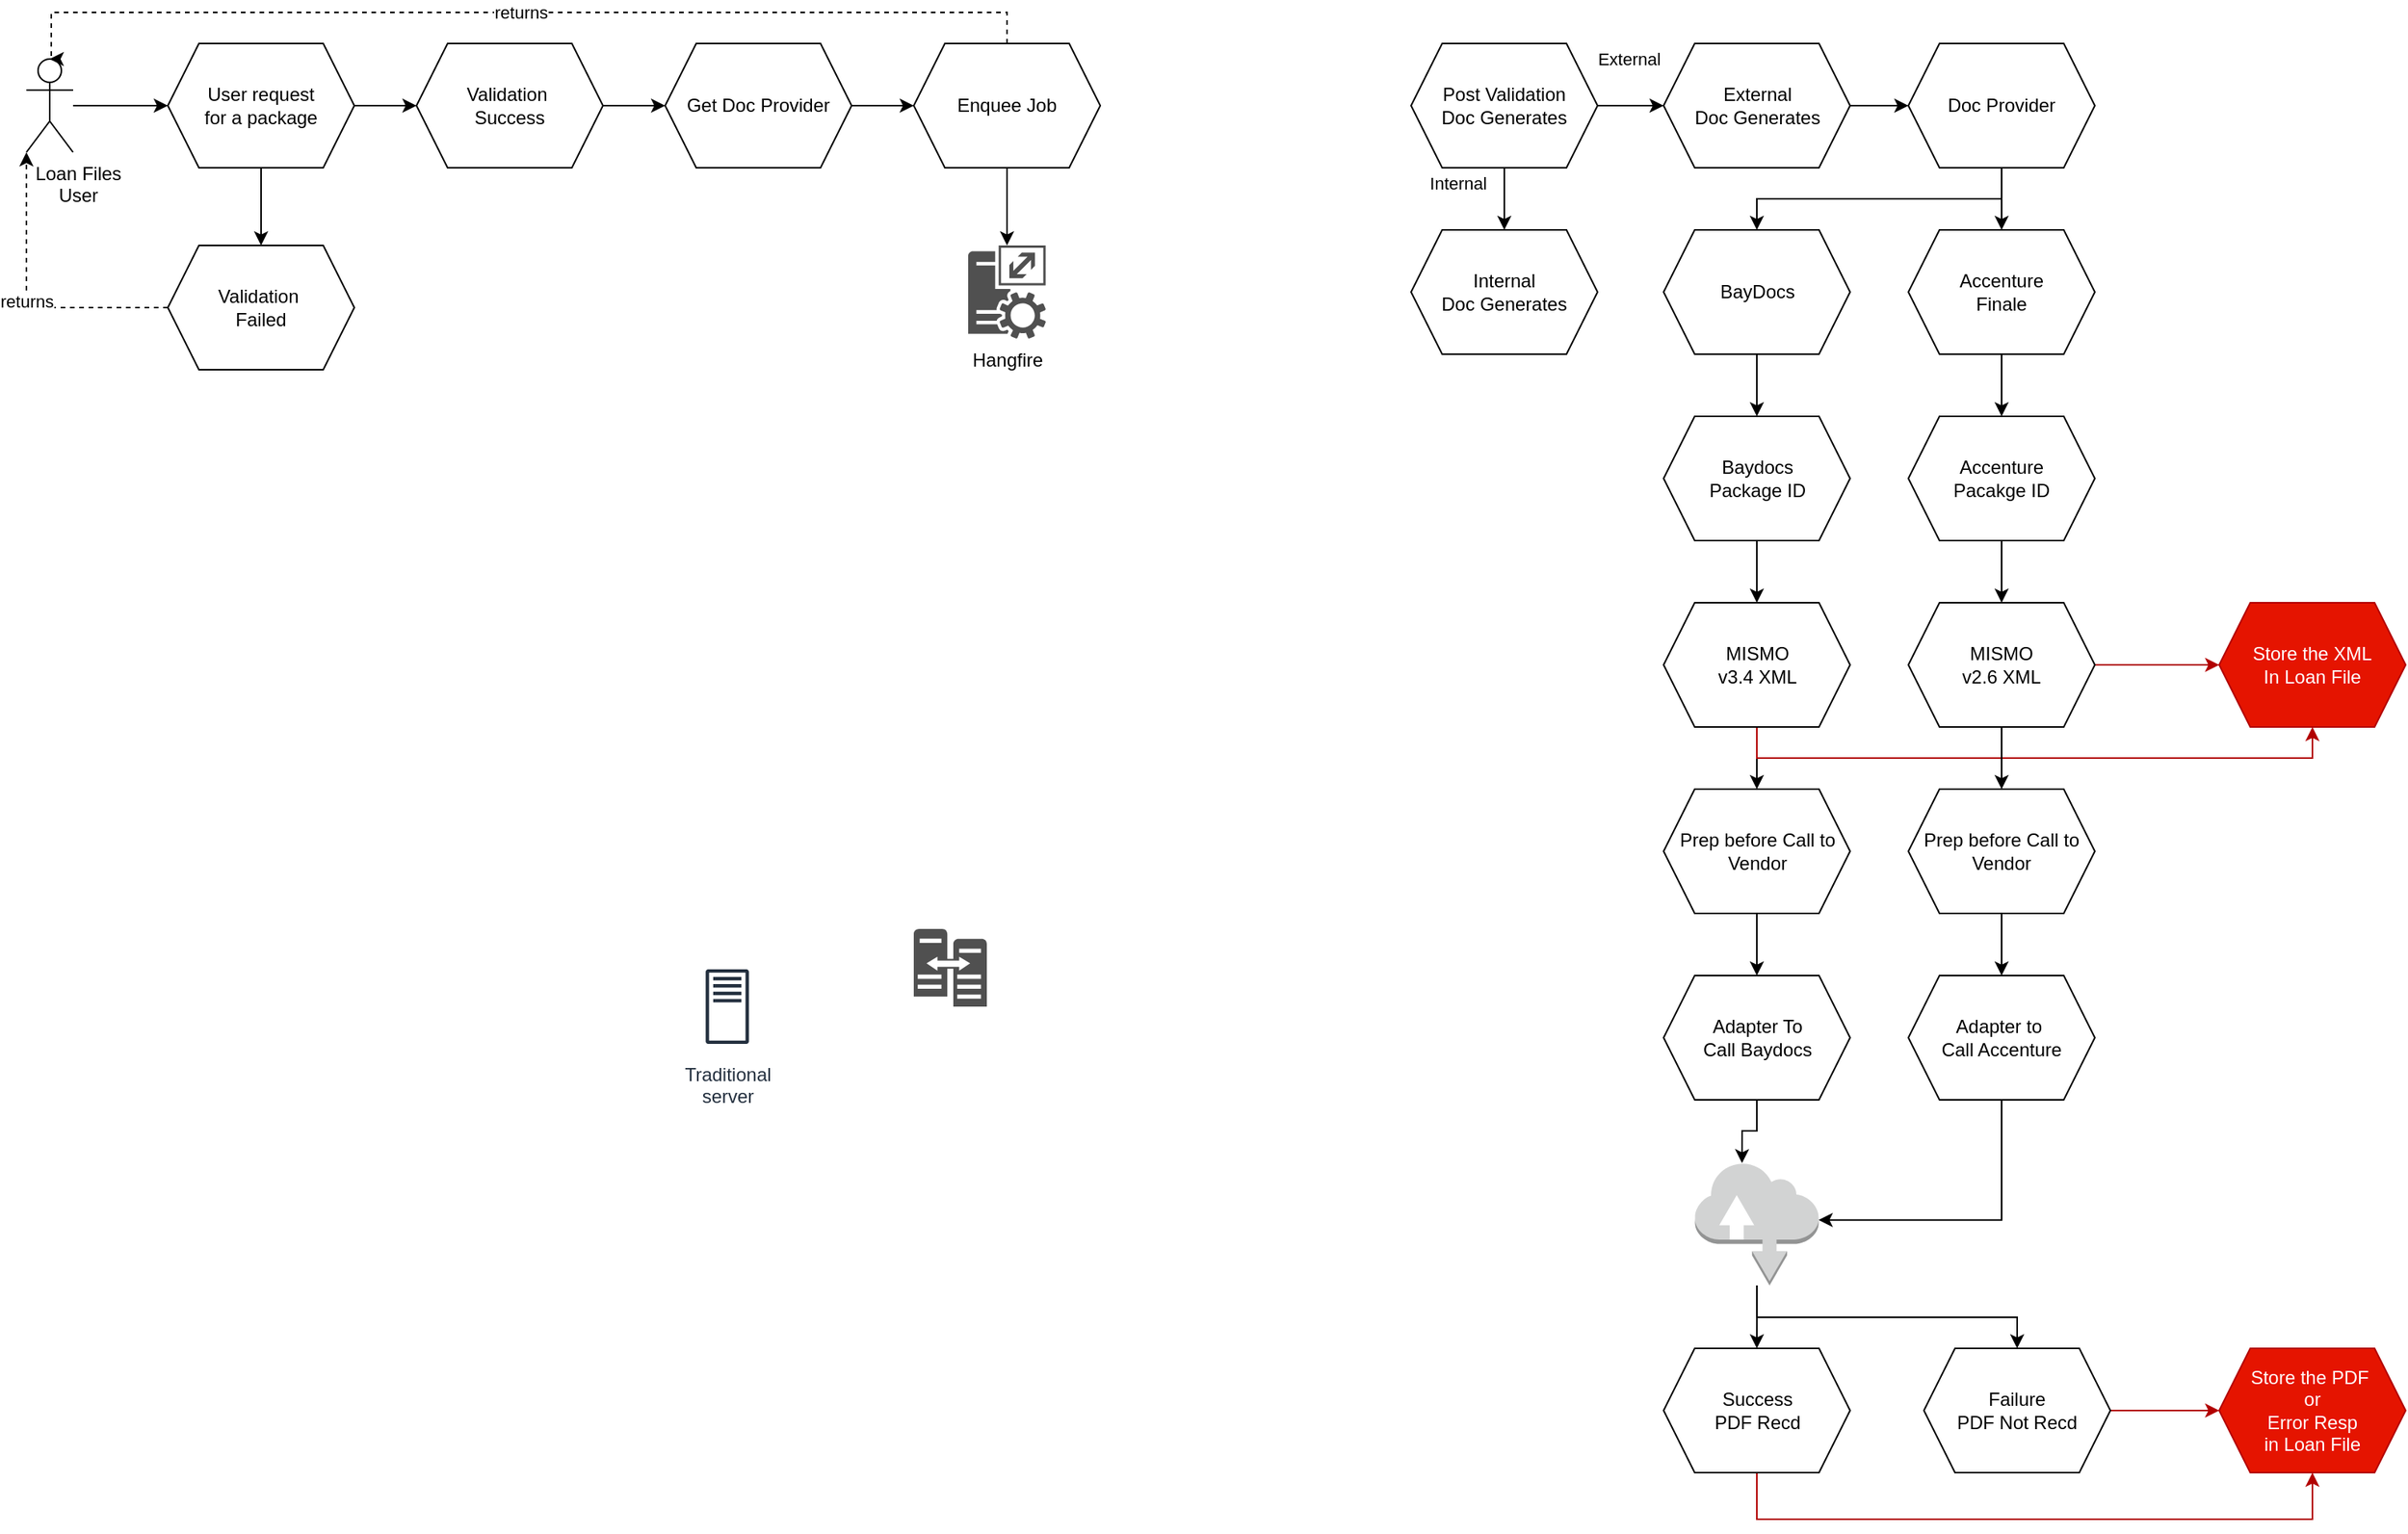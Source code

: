 <mxfile version="14.4.2" type="github">
  <diagram id="5juPxeoqqTJk6rbSkrIf" name="Page-1">
    <mxGraphModel dx="2272" dy="794" grid="1" gridSize="10" guides="1" tooltips="1" connect="1" arrows="1" fold="1" page="1" pageScale="1" pageWidth="850" pageHeight="1100" math="0" shadow="0">
      <root>
        <mxCell id="0" />
        <mxCell id="1" parent="0" />
        <mxCell id="0zxNCpDedVLn85YkthtU-3" value="External" style="edgeStyle=orthogonalEdgeStyle;rounded=0;orthogonalLoop=1;jettySize=auto;html=1;" parent="1" source="0zxNCpDedVLn85YkthtU-1" target="0zxNCpDedVLn85YkthtU-2" edge="1">
          <mxGeometry x="-0.059" y="30" relative="1" as="geometry">
            <mxPoint as="offset" />
          </mxGeometry>
        </mxCell>
        <mxCell id="0zxNCpDedVLn85YkthtU-5" value="Internal" style="edgeStyle=orthogonalEdgeStyle;rounded=0;orthogonalLoop=1;jettySize=auto;html=1;" parent="1" source="0zxNCpDedVLn85YkthtU-1" target="0zxNCpDedVLn85YkthtU-4" edge="1">
          <mxGeometry x="-0.5" y="-30" relative="1" as="geometry">
            <mxPoint as="offset" />
          </mxGeometry>
        </mxCell>
        <mxCell id="0zxNCpDedVLn85YkthtU-1" value="Post Validation &lt;br&gt;Doc Generates" style="shape=hexagon;perimeter=hexagonPerimeter2;whiteSpace=wrap;html=1;fixedSize=1;" parent="1" vertex="1">
          <mxGeometry x="80" y="40" width="120" height="80" as="geometry" />
        </mxCell>
        <mxCell id="0zxNCpDedVLn85YkthtU-7" value="" style="edgeStyle=orthogonalEdgeStyle;rounded=0;orthogonalLoop=1;jettySize=auto;html=1;" parent="1" source="0zxNCpDedVLn85YkthtU-2" target="0zxNCpDedVLn85YkthtU-6" edge="1">
          <mxGeometry relative="1" as="geometry" />
        </mxCell>
        <mxCell id="0zxNCpDedVLn85YkthtU-2" value="External&lt;br&gt;Doc Generates" style="shape=hexagon;perimeter=hexagonPerimeter2;whiteSpace=wrap;html=1;fixedSize=1;" parent="1" vertex="1">
          <mxGeometry x="242.5" y="40" width="120" height="80" as="geometry" />
        </mxCell>
        <mxCell id="0zxNCpDedVLn85YkthtU-4" value="Internal &lt;br&gt;Doc Generates" style="shape=hexagon;perimeter=hexagonPerimeter2;whiteSpace=wrap;html=1;fixedSize=1;" parent="1" vertex="1">
          <mxGeometry x="80" y="160" width="120" height="80" as="geometry" />
        </mxCell>
        <mxCell id="0zxNCpDedVLn85YkthtU-20" style="edgeStyle=orthogonalEdgeStyle;rounded=0;orthogonalLoop=1;jettySize=auto;html=1;entryX=0.5;entryY=0;entryDx=0;entryDy=0;" parent="1" source="0zxNCpDedVLn85YkthtU-6" target="0zxNCpDedVLn85YkthtU-8" edge="1">
          <mxGeometry relative="1" as="geometry">
            <Array as="points">
              <mxPoint x="460" y="140" />
              <mxPoint x="303" y="140" />
            </Array>
          </mxGeometry>
        </mxCell>
        <mxCell id="0zxNCpDedVLn85YkthtU-21" style="edgeStyle=orthogonalEdgeStyle;rounded=0;orthogonalLoop=1;jettySize=auto;html=1;entryX=0.5;entryY=0;entryDx=0;entryDy=0;" parent="1" source="0zxNCpDedVLn85YkthtU-6" target="0zxNCpDedVLn85YkthtU-10" edge="1">
          <mxGeometry relative="1" as="geometry" />
        </mxCell>
        <mxCell id="0zxNCpDedVLn85YkthtU-6" value="Doc Provider" style="shape=hexagon;perimeter=hexagonPerimeter2;whiteSpace=wrap;html=1;fixedSize=1;" parent="1" vertex="1">
          <mxGeometry x="400" y="40" width="120" height="80" as="geometry" />
        </mxCell>
        <mxCell id="0zxNCpDedVLn85YkthtU-13" value="" style="edgeStyle=orthogonalEdgeStyle;rounded=0;orthogonalLoop=1;jettySize=auto;html=1;" parent="1" source="0zxNCpDedVLn85YkthtU-8" target="0zxNCpDedVLn85YkthtU-12" edge="1">
          <mxGeometry relative="1" as="geometry" />
        </mxCell>
        <mxCell id="0zxNCpDedVLn85YkthtU-8" value="BayDocs" style="shape=hexagon;perimeter=hexagonPerimeter2;whiteSpace=wrap;html=1;fixedSize=1;" parent="1" vertex="1">
          <mxGeometry x="242.5" y="160" width="120" height="80" as="geometry" />
        </mxCell>
        <mxCell id="0zxNCpDedVLn85YkthtU-15" value="" style="edgeStyle=orthogonalEdgeStyle;rounded=0;orthogonalLoop=1;jettySize=auto;html=1;" parent="1" source="0zxNCpDedVLn85YkthtU-10" target="0zxNCpDedVLn85YkthtU-14" edge="1">
          <mxGeometry relative="1" as="geometry" />
        </mxCell>
        <mxCell id="0zxNCpDedVLn85YkthtU-10" value="Accenture&lt;br&gt;Finale" style="shape=hexagon;perimeter=hexagonPerimeter2;whiteSpace=wrap;html=1;fixedSize=1;" parent="1" vertex="1">
          <mxGeometry x="400" y="160" width="120" height="80" as="geometry" />
        </mxCell>
        <mxCell id="0zxNCpDedVLn85YkthtU-17" value="" style="edgeStyle=orthogonalEdgeStyle;rounded=0;orthogonalLoop=1;jettySize=auto;html=1;" parent="1" source="0zxNCpDedVLn85YkthtU-12" target="0zxNCpDedVLn85YkthtU-16" edge="1">
          <mxGeometry relative="1" as="geometry" />
        </mxCell>
        <mxCell id="0zxNCpDedVLn85YkthtU-12" value="Baydocs&lt;br&gt;Package ID" style="shape=hexagon;perimeter=hexagonPerimeter2;whiteSpace=wrap;html=1;fixedSize=1;" parent="1" vertex="1">
          <mxGeometry x="242.5" y="280" width="120" height="80" as="geometry" />
        </mxCell>
        <mxCell id="0zxNCpDedVLn85YkthtU-19" value="" style="edgeStyle=orthogonalEdgeStyle;rounded=0;orthogonalLoop=1;jettySize=auto;html=1;" parent="1" source="0zxNCpDedVLn85YkthtU-14" target="0zxNCpDedVLn85YkthtU-18" edge="1">
          <mxGeometry relative="1" as="geometry" />
        </mxCell>
        <mxCell id="0zxNCpDedVLn85YkthtU-14" value="Accenture &lt;br&gt;Pacakge ID" style="shape=hexagon;perimeter=hexagonPerimeter2;whiteSpace=wrap;html=1;fixedSize=1;" parent="1" vertex="1">
          <mxGeometry x="400" y="280" width="120" height="80" as="geometry" />
        </mxCell>
        <mxCell id="0zxNCpDedVLn85YkthtU-23" value="" style="edgeStyle=orthogonalEdgeStyle;rounded=0;orthogonalLoop=1;jettySize=auto;html=1;" parent="1" source="0zxNCpDedVLn85YkthtU-16" target="0zxNCpDedVLn85YkthtU-22" edge="1">
          <mxGeometry relative="1" as="geometry" />
        </mxCell>
        <mxCell id="0zxNCpDedVLn85YkthtU-42" style="edgeStyle=orthogonalEdgeStyle;rounded=0;orthogonalLoop=1;jettySize=auto;html=1;entryX=0.5;entryY=1;entryDx=0;entryDy=0;fillColor=#e51400;strokeColor=#B20000;" parent="1" source="0zxNCpDedVLn85YkthtU-16" target="0zxNCpDedVLn85YkthtU-39" edge="1">
          <mxGeometry relative="1" as="geometry">
            <Array as="points">
              <mxPoint x="303" y="500" />
              <mxPoint x="660" y="500" />
            </Array>
          </mxGeometry>
        </mxCell>
        <mxCell id="0zxNCpDedVLn85YkthtU-16" value="MISMO&lt;br&gt;v3.4 XML" style="shape=hexagon;perimeter=hexagonPerimeter2;whiteSpace=wrap;html=1;fixedSize=1;" parent="1" vertex="1">
          <mxGeometry x="242.5" y="400" width="120" height="80" as="geometry" />
        </mxCell>
        <mxCell id="0zxNCpDedVLn85YkthtU-25" value="" style="edgeStyle=orthogonalEdgeStyle;rounded=0;orthogonalLoop=1;jettySize=auto;html=1;" parent="1" source="0zxNCpDedVLn85YkthtU-18" target="0zxNCpDedVLn85YkthtU-24" edge="1">
          <mxGeometry relative="1" as="geometry" />
        </mxCell>
        <mxCell id="0zxNCpDedVLn85YkthtU-40" value="" style="edgeStyle=orthogonalEdgeStyle;rounded=0;orthogonalLoop=1;jettySize=auto;html=1;fillColor=#e51400;strokeColor=#B20000;" parent="1" source="0zxNCpDedVLn85YkthtU-18" target="0zxNCpDedVLn85YkthtU-39" edge="1">
          <mxGeometry relative="1" as="geometry" />
        </mxCell>
        <mxCell id="0zxNCpDedVLn85YkthtU-18" value="MISMO&lt;br&gt;v2.6 XML" style="shape=hexagon;perimeter=hexagonPerimeter2;whiteSpace=wrap;html=1;fixedSize=1;" parent="1" vertex="1">
          <mxGeometry x="400" y="400" width="120" height="80" as="geometry" />
        </mxCell>
        <mxCell id="0zxNCpDedVLn85YkthtU-27" value="" style="edgeStyle=orthogonalEdgeStyle;rounded=0;orthogonalLoop=1;jettySize=auto;html=1;" parent="1" source="0zxNCpDedVLn85YkthtU-22" target="0zxNCpDedVLn85YkthtU-26" edge="1">
          <mxGeometry relative="1" as="geometry" />
        </mxCell>
        <mxCell id="0zxNCpDedVLn85YkthtU-22" value="Prep before Call to Vendor" style="shape=hexagon;perimeter=hexagonPerimeter2;whiteSpace=wrap;html=1;fixedSize=1;" parent="1" vertex="1">
          <mxGeometry x="242.5" y="520" width="120" height="80" as="geometry" />
        </mxCell>
        <mxCell id="0zxNCpDedVLn85YkthtU-30" value="" style="edgeStyle=orthogonalEdgeStyle;rounded=0;orthogonalLoop=1;jettySize=auto;html=1;" parent="1" source="0zxNCpDedVLn85YkthtU-24" target="0zxNCpDedVLn85YkthtU-29" edge="1">
          <mxGeometry relative="1" as="geometry" />
        </mxCell>
        <mxCell id="0zxNCpDedVLn85YkthtU-24" value="Prep before Call to Vendor" style="shape=hexagon;perimeter=hexagonPerimeter2;whiteSpace=wrap;html=1;fixedSize=1;" parent="1" vertex="1">
          <mxGeometry x="400" y="520" width="120" height="80" as="geometry" />
        </mxCell>
        <mxCell id="0zxNCpDedVLn85YkthtU-34" style="edgeStyle=orthogonalEdgeStyle;rounded=0;orthogonalLoop=1;jettySize=auto;html=1;entryX=0.38;entryY=0.01;entryDx=0;entryDy=0;entryPerimeter=0;" parent="1" source="0zxNCpDedVLn85YkthtU-26" target="0zxNCpDedVLn85YkthtU-28" edge="1">
          <mxGeometry relative="1" as="geometry" />
        </mxCell>
        <mxCell id="0zxNCpDedVLn85YkthtU-26" value="Adapter To&lt;br&gt;Call Baydocs" style="shape=hexagon;perimeter=hexagonPerimeter2;whiteSpace=wrap;html=1;fixedSize=1;" parent="1" vertex="1">
          <mxGeometry x="242.5" y="640" width="120" height="80" as="geometry" />
        </mxCell>
        <mxCell id="0zxNCpDedVLn85YkthtU-35" style="edgeStyle=orthogonalEdgeStyle;rounded=0;orthogonalLoop=1;jettySize=auto;html=1;entryX=0.5;entryY=0;entryDx=0;entryDy=0;" parent="1" source="0zxNCpDedVLn85YkthtU-28" target="0zxNCpDedVLn85YkthtU-31" edge="1">
          <mxGeometry relative="1" as="geometry" />
        </mxCell>
        <mxCell id="0zxNCpDedVLn85YkthtU-37" style="edgeStyle=orthogonalEdgeStyle;rounded=0;orthogonalLoop=1;jettySize=auto;html=1;entryX=0.5;entryY=0;entryDx=0;entryDy=0;" parent="1" source="0zxNCpDedVLn85YkthtU-28" target="0zxNCpDedVLn85YkthtU-36" edge="1">
          <mxGeometry relative="1" as="geometry">
            <Array as="points">
              <mxPoint x="303" y="860" />
              <mxPoint x="470" y="860" />
            </Array>
          </mxGeometry>
        </mxCell>
        <mxCell id="0zxNCpDedVLn85YkthtU-28" value="" style="outlineConnect=0;dashed=0;verticalLabelPosition=bottom;verticalAlign=top;align=center;html=1;shape=mxgraph.aws3.internet;fillColor=#D2D3D3;gradientColor=none;" parent="1" vertex="1">
          <mxGeometry x="262.75" y="760" width="79.5" height="79.5" as="geometry" />
        </mxCell>
        <mxCell id="0zxNCpDedVLn85YkthtU-38" style="edgeStyle=orthogonalEdgeStyle;rounded=0;orthogonalLoop=1;jettySize=auto;html=1;entryX=1;entryY=0.47;entryDx=0;entryDy=0;entryPerimeter=0;" parent="1" source="0zxNCpDedVLn85YkthtU-29" target="0zxNCpDedVLn85YkthtU-28" edge="1">
          <mxGeometry relative="1" as="geometry">
            <Array as="points">
              <mxPoint x="460" y="797" />
            </Array>
          </mxGeometry>
        </mxCell>
        <mxCell id="0zxNCpDedVLn85YkthtU-29" value="Adapter to&amp;nbsp;&lt;br&gt;Call Accenture" style="shape=hexagon;perimeter=hexagonPerimeter2;whiteSpace=wrap;html=1;fixedSize=1;" parent="1" vertex="1">
          <mxGeometry x="400" y="640" width="120" height="80" as="geometry" />
        </mxCell>
        <mxCell id="0zxNCpDedVLn85YkthtU-44" style="edgeStyle=orthogonalEdgeStyle;rounded=0;orthogonalLoop=1;jettySize=auto;html=1;entryX=0.5;entryY=1;entryDx=0;entryDy=0;fillColor=#e51400;strokeColor=#B20000;" parent="1" source="0zxNCpDedVLn85YkthtU-31" target="0zxNCpDedVLn85YkthtU-43" edge="1">
          <mxGeometry relative="1" as="geometry">
            <Array as="points">
              <mxPoint x="303" y="990" />
              <mxPoint x="660" y="990" />
            </Array>
          </mxGeometry>
        </mxCell>
        <mxCell id="0zxNCpDedVLn85YkthtU-31" value="Success&lt;br&gt;PDF Recd" style="shape=hexagon;perimeter=hexagonPerimeter2;whiteSpace=wrap;html=1;fixedSize=1;" parent="1" vertex="1">
          <mxGeometry x="242.5" y="880" width="120" height="80" as="geometry" />
        </mxCell>
        <mxCell id="0zxNCpDedVLn85YkthtU-45" style="edgeStyle=orthogonalEdgeStyle;rounded=0;orthogonalLoop=1;jettySize=auto;html=1;entryX=0;entryY=0.5;entryDx=0;entryDy=0;fillColor=#e51400;strokeColor=#B20000;" parent="1" source="0zxNCpDedVLn85YkthtU-36" target="0zxNCpDedVLn85YkthtU-43" edge="1">
          <mxGeometry relative="1" as="geometry" />
        </mxCell>
        <mxCell id="0zxNCpDedVLn85YkthtU-36" value="Failure&lt;br&gt;PDF Not Recd" style="shape=hexagon;perimeter=hexagonPerimeter2;whiteSpace=wrap;html=1;fixedSize=1;" parent="1" vertex="1">
          <mxGeometry x="410" y="880" width="120" height="80" as="geometry" />
        </mxCell>
        <mxCell id="0zxNCpDedVLn85YkthtU-39" value="Store the XML&lt;br&gt;In Loan File" style="shape=hexagon;perimeter=hexagonPerimeter2;whiteSpace=wrap;html=1;fixedSize=1;fillColor=#e51400;strokeColor=#B20000;fontColor=#ffffff;" parent="1" vertex="1">
          <mxGeometry x="600" y="400" width="120" height="80" as="geometry" />
        </mxCell>
        <mxCell id="0zxNCpDedVLn85YkthtU-43" value="Store the PDF&amp;nbsp;&lt;br&gt;or &lt;br&gt;Error Resp&lt;br&gt;in Loan File" style="shape=hexagon;perimeter=hexagonPerimeter2;whiteSpace=wrap;html=1;fixedSize=1;fillColor=#e51400;strokeColor=#B20000;fontColor=#ffffff;" parent="1" vertex="1">
          <mxGeometry x="600" y="880" width="120" height="80" as="geometry" />
        </mxCell>
        <mxCell id="0zxNCpDedVLn85YkthtU-50" value="" style="edgeStyle=orthogonalEdgeStyle;rounded=0;orthogonalLoop=1;jettySize=auto;html=1;" parent="1" source="0zxNCpDedVLn85YkthtU-46" target="0zxNCpDedVLn85YkthtU-49" edge="1">
          <mxGeometry relative="1" as="geometry" />
        </mxCell>
        <mxCell id="0zxNCpDedVLn85YkthtU-56" style="edgeStyle=orthogonalEdgeStyle;rounded=0;orthogonalLoop=1;jettySize=auto;html=1;entryX=0.5;entryY=0;entryDx=0;entryDy=0;" parent="1" source="0zxNCpDedVLn85YkthtU-46" target="0zxNCpDedVLn85YkthtU-52" edge="1">
          <mxGeometry relative="1" as="geometry" />
        </mxCell>
        <mxCell id="0zxNCpDedVLn85YkthtU-46" value="User request&lt;br&gt;for a package" style="shape=hexagon;perimeter=hexagonPerimeter2;whiteSpace=wrap;html=1;fixedSize=1;" parent="1" vertex="1">
          <mxGeometry x="-720" y="40" width="120" height="80" as="geometry" />
        </mxCell>
        <mxCell id="sQC9BKvYQwO3YxjcOTNA-5" style="edgeStyle=orthogonalEdgeStyle;rounded=0;orthogonalLoop=1;jettySize=auto;html=1;entryX=0;entryY=0.5;entryDx=0;entryDy=0;" edge="1" parent="1" source="0zxNCpDedVLn85YkthtU-47" target="0zxNCpDedVLn85YkthtU-46">
          <mxGeometry relative="1" as="geometry" />
        </mxCell>
        <mxCell id="0zxNCpDedVLn85YkthtU-47" value="Loan Files&lt;br&gt;User" style="shape=umlActor;verticalLabelPosition=bottom;verticalAlign=top;html=1;outlineConnect=0;spacingLeft=35;spacingBottom=0;" parent="1" vertex="1">
          <mxGeometry x="-811" y="50" width="30" height="60" as="geometry" />
        </mxCell>
        <mxCell id="0zxNCpDedVLn85YkthtU-60" value="" style="edgeStyle=orthogonalEdgeStyle;rounded=0;orthogonalLoop=1;jettySize=auto;html=1;" parent="1" source="0zxNCpDedVLn85YkthtU-49" target="0zxNCpDedVLn85YkthtU-59" edge="1">
          <mxGeometry relative="1" as="geometry" />
        </mxCell>
        <mxCell id="0zxNCpDedVLn85YkthtU-49" value="Validation&amp;nbsp;&lt;br&gt;Success" style="shape=hexagon;perimeter=hexagonPerimeter2;whiteSpace=wrap;html=1;fixedSize=1;" parent="1" vertex="1">
          <mxGeometry x="-560" y="40" width="120" height="80" as="geometry" />
        </mxCell>
        <mxCell id="0zxNCpDedVLn85YkthtU-58" value="returns" style="edgeStyle=orthogonalEdgeStyle;rounded=0;orthogonalLoop=1;jettySize=auto;html=1;entryX=0;entryY=1;entryDx=0;entryDy=0;entryPerimeter=0;dashed=1;" parent="1" source="0zxNCpDedVLn85YkthtU-52" target="0zxNCpDedVLn85YkthtU-47" edge="1">
          <mxGeometry relative="1" as="geometry" />
        </mxCell>
        <mxCell id="0zxNCpDedVLn85YkthtU-52" value="Validation&amp;nbsp;&lt;br&gt;Failed" style="shape=hexagon;perimeter=hexagonPerimeter2;whiteSpace=wrap;html=1;fixedSize=1;" parent="1" vertex="1">
          <mxGeometry x="-720" y="170" width="120" height="80" as="geometry" />
        </mxCell>
        <mxCell id="0zxNCpDedVLn85YkthtU-67" value="" style="edgeStyle=orthogonalEdgeStyle;rounded=0;orthogonalLoop=1;jettySize=auto;html=1;" parent="1" source="0zxNCpDedVLn85YkthtU-59" target="0zxNCpDedVLn85YkthtU-66" edge="1">
          <mxGeometry relative="1" as="geometry" />
        </mxCell>
        <mxCell id="0zxNCpDedVLn85YkthtU-59" value="Get Doc Provider" style="shape=hexagon;perimeter=hexagonPerimeter2;whiteSpace=wrap;html=1;fixedSize=1;" parent="1" vertex="1">
          <mxGeometry x="-400" y="40" width="120" height="80" as="geometry" />
        </mxCell>
        <mxCell id="0zxNCpDedVLn85YkthtU-61" value="Traditional&#xa;server" style="outlineConnect=0;fontColor=#232F3E;gradientColor=none;strokeColor=#232F3E;fillColor=#ffffff;dashed=0;verticalLabelPosition=bottom;verticalAlign=top;align=center;html=1;fontSize=12;fontStyle=0;aspect=fixed;shape=mxgraph.aws4.resourceIcon;resIcon=mxgraph.aws4.traditional_server;" parent="1" vertex="1">
          <mxGeometry x="-390" y="630" width="60" height="60" as="geometry" />
        </mxCell>
        <mxCell id="0zxNCpDedVLn85YkthtU-63" value="" style="pointerEvents=1;shadow=0;dashed=0;html=1;strokeColor=none;labelPosition=center;verticalLabelPosition=bottom;verticalAlign=top;align=center;fillColor=#505050;shape=mxgraph.mscae.oms.server_width_changes" parent="1" vertex="1">
          <mxGeometry x="-240" y="610" width="47" height="50" as="geometry" />
        </mxCell>
        <mxCell id="0zxNCpDedVLn85YkthtU-65" value="Hangfire" style="pointerEvents=1;shadow=0;dashed=0;html=1;strokeColor=none;fillColor=#505050;labelPosition=center;verticalLabelPosition=bottom;verticalAlign=top;outlineConnect=0;align=center;shape=mxgraph.office.servers.call_admission_control_service;" parent="1" vertex="1">
          <mxGeometry x="-205" y="170" width="50" height="60" as="geometry" />
        </mxCell>
        <mxCell id="0zxNCpDedVLn85YkthtU-70" style="edgeStyle=orthogonalEdgeStyle;rounded=0;orthogonalLoop=1;jettySize=auto;html=1;" parent="1" source="0zxNCpDedVLn85YkthtU-66" target="0zxNCpDedVLn85YkthtU-65" edge="1">
          <mxGeometry relative="1" as="geometry" />
        </mxCell>
        <mxCell id="sQC9BKvYQwO3YxjcOTNA-4" value="returns" style="edgeStyle=orthogonalEdgeStyle;rounded=0;orthogonalLoop=1;jettySize=auto;html=1;entryX=0.5;entryY=0;entryDx=0;entryDy=0;entryPerimeter=0;dashed=1;" edge="1" parent="1" source="0zxNCpDedVLn85YkthtU-66" target="0zxNCpDedVLn85YkthtU-47">
          <mxGeometry relative="1" as="geometry">
            <Array as="points">
              <mxPoint x="-180" y="20" />
              <mxPoint x="-795" y="20" />
            </Array>
          </mxGeometry>
        </mxCell>
        <mxCell id="0zxNCpDedVLn85YkthtU-66" value="Enquee Job" style="shape=hexagon;perimeter=hexagonPerimeter2;whiteSpace=wrap;html=1;fixedSize=1;" parent="1" vertex="1">
          <mxGeometry x="-240" y="40" width="120" height="80" as="geometry" />
        </mxCell>
      </root>
    </mxGraphModel>
  </diagram>
</mxfile>
